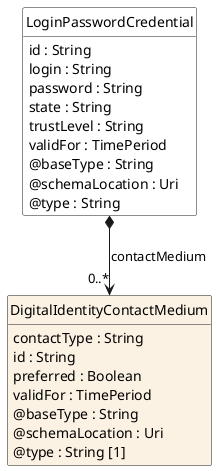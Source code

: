 @startuml
hide circle
hide methods
hide stereotype
show <<Enumeration>> stereotype
skinparam class {
   BackgroundColor<<Enumeration>> #E6F5F7
   BackgroundColor<<Ref>> #FFFFE0
   BackgroundColor<<Pivot>> #FFFFFFF
   BackgroundColor<<SimpleType>> #E2F0DA
   BackgroundColor #FCF2E3
}

class LoginPasswordCredential <<Pivot>> {
    id : String
    login : String
    password : String
    state : String
    trustLevel : String
    validFor : TimePeriod
    @baseType : String
    @schemaLocation : Uri
    @type : String
}

class DigitalIdentityContactMedium  {
    contactType : String
    id : String
    preferred : Boolean
    validFor : TimePeriod
    @baseType : String
    @schemaLocation : Uri
    @type : String [1]
}

LoginPasswordCredential *-->  "0..*" DigitalIdentityContactMedium : contactMedium

@enduml